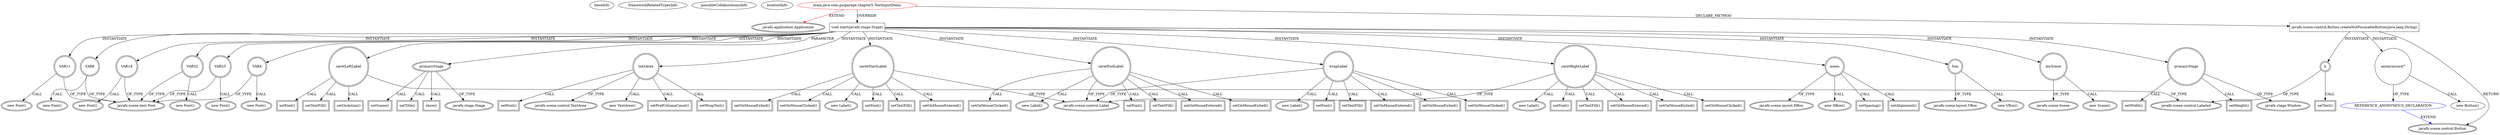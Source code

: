 digraph {
baseInfo[graphId=2867,category="extension_graph",isAnonymous=false,possibleRelation=true]
frameworkRelatedTypesInfo[0="javafx.application.Application"]
possibleCollaborationsInfo[0="2867~CLIENT_METHOD_DECLARATION-INSTANTIATION-~javafx.application.Application ~javafx.scene.control.Button ~false~true"]
locationInfo[projectName="guigarage-mastering-javafx-controls",filePath="/guigarage-mastering-javafx-controls/mastering-javafx-controls-master/src/main/java/com/guigarage/chapter5/TextInputDemo.java",contextSignature="TextInputDemo",graphId="2867"]
0[label="main.java.com.guigarage.chapter5.TextInputDemo",vertexType="ROOT_CLIENT_CLASS_DECLARATION",isFrameworkType=false,color=red]
1[label="javafx.application.Application",vertexType="FRAMEWORK_CLASS_TYPE",isFrameworkType=true,peripheries=2]
2[label="void start(javafx.stage.Stage)",vertexType="OVERRIDING_METHOD_DECLARATION",isFrameworkType=false,shape=box]
3[label="primaryStage",vertexType="PARAMETER_DECLARATION",isFrameworkType=true,peripheries=2]
4[label="javafx.stage.Stage",vertexType="FRAMEWORK_CLASS_TYPE",isFrameworkType=true,peripheries=2]
6[label="textArea",vertexType="VARIABLE_EXPRESION",isFrameworkType=true,peripheries=2,shape=circle]
7[label="javafx.scene.control.TextArea",vertexType="FRAMEWORK_CLASS_TYPE",isFrameworkType=true,peripheries=2]
5[label="new TextArea()",vertexType="CONSTRUCTOR_CALL",isFrameworkType=true,peripheries=2]
9[label="setPrefColumnCount()",vertexType="INSIDE_CALL",isFrameworkType=true,peripheries=2,shape=box]
11[label="setWrapText()",vertexType="INSIDE_CALL",isFrameworkType=true,peripheries=2,shape=box]
13[label="setFont()",vertexType="INSIDE_CALL",isFrameworkType=true,peripheries=2,shape=box]
15[label="VAR4",vertexType="VARIABLE_EXPRESION",isFrameworkType=true,peripheries=2,shape=circle]
16[label="javafx.scene.text.Font",vertexType="FRAMEWORK_CLASS_TYPE",isFrameworkType=true,peripheries=2]
14[label="new Font()",vertexType="CONSTRUCTOR_CALL",isFrameworkType=true,peripheries=2]
17[label="caretLeftLabel",vertexType="VARIABLE_EXPRESION",isFrameworkType=true,peripheries=2,shape=circle]
19[label="javafx.scene.control.Labeled",vertexType="FRAMEWORK_CLASS_TYPE",isFrameworkType=true,peripheries=2]
18[label="setFont()",vertexType="INSIDE_CALL",isFrameworkType=true,peripheries=2,shape=box]
21[label="VAR6",vertexType="VARIABLE_EXPRESION",isFrameworkType=true,peripheries=2,shape=circle]
20[label="new Font()",vertexType="CONSTRUCTOR_CALL",isFrameworkType=true,peripheries=2]
24[label="setTextFill()",vertexType="INSIDE_CALL",isFrameworkType=true,peripheries=2,shape=box]
26[label="setOnAction()",vertexType="INSIDE_CALL",isFrameworkType=true,peripheries=2,shape=box]
28[label="caretRightLabel",vertexType="VARIABLE_EXPRESION",isFrameworkType=true,peripheries=2,shape=circle]
29[label="javafx.scene.control.Label",vertexType="FRAMEWORK_CLASS_TYPE",isFrameworkType=true,peripheries=2]
27[label="new Label()",vertexType="CONSTRUCTOR_CALL",isFrameworkType=true,peripheries=2]
31[label="setFont()",vertexType="INSIDE_CALL",isFrameworkType=true,peripheries=2,shape=box]
33[label="VAR11",vertexType="VARIABLE_EXPRESION",isFrameworkType=true,peripheries=2,shape=circle]
32[label="new Font()",vertexType="CONSTRUCTOR_CALL",isFrameworkType=true,peripheries=2]
36[label="setTextFill()",vertexType="INSIDE_CALL",isFrameworkType=true,peripheries=2,shape=box]
38[label="setOnMouseEntered()",vertexType="INSIDE_CALL",isFrameworkType=true,peripheries=2,shape=box]
40[label="setOnMouseExited()",vertexType="INSIDE_CALL",isFrameworkType=true,peripheries=2,shape=box]
42[label="setOnMouseClicked()",vertexType="INSIDE_CALL",isFrameworkType=true,peripheries=2,shape=box]
44[label="caretStartLabel",vertexType="VARIABLE_EXPRESION",isFrameworkType=true,peripheries=2,shape=circle]
43[label="new Label()",vertexType="CONSTRUCTOR_CALL",isFrameworkType=true,peripheries=2]
47[label="setFont()",vertexType="INSIDE_CALL",isFrameworkType=true,peripheries=2,shape=box]
49[label="VAR18",vertexType="VARIABLE_EXPRESION",isFrameworkType=true,peripheries=2,shape=circle]
48[label="new Font()",vertexType="CONSTRUCTOR_CALL",isFrameworkType=true,peripheries=2]
52[label="setTextFill()",vertexType="INSIDE_CALL",isFrameworkType=true,peripheries=2,shape=box]
54[label="setOnMouseEntered()",vertexType="INSIDE_CALL",isFrameworkType=true,peripheries=2,shape=box]
56[label="setOnMouseExited()",vertexType="INSIDE_CALL",isFrameworkType=true,peripheries=2,shape=box]
58[label="setOnMouseClicked()",vertexType="INSIDE_CALL",isFrameworkType=true,peripheries=2,shape=box]
60[label="caretEndLabel",vertexType="VARIABLE_EXPRESION",isFrameworkType=true,peripheries=2,shape=circle]
59[label="new Label()",vertexType="CONSTRUCTOR_CALL",isFrameworkType=true,peripheries=2]
63[label="setFont()",vertexType="INSIDE_CALL",isFrameworkType=true,peripheries=2,shape=box]
65[label="VAR25",vertexType="VARIABLE_EXPRESION",isFrameworkType=true,peripheries=2,shape=circle]
64[label="new Font()",vertexType="CONSTRUCTOR_CALL",isFrameworkType=true,peripheries=2]
68[label="setTextFill()",vertexType="INSIDE_CALL",isFrameworkType=true,peripheries=2,shape=box]
70[label="setOnMouseEntered()",vertexType="INSIDE_CALL",isFrameworkType=true,peripheries=2,shape=box]
72[label="setOnMouseExited()",vertexType="INSIDE_CALL",isFrameworkType=true,peripheries=2,shape=box]
74[label="setOnMouseClicked()",vertexType="INSIDE_CALL",isFrameworkType=true,peripheries=2,shape=box]
76[label="wrapLabel",vertexType="VARIABLE_EXPRESION",isFrameworkType=true,peripheries=2,shape=circle]
75[label="new Label()",vertexType="CONSTRUCTOR_CALL",isFrameworkType=true,peripheries=2]
79[label="setFont()",vertexType="INSIDE_CALL",isFrameworkType=true,peripheries=2,shape=box]
81[label="VAR32",vertexType="VARIABLE_EXPRESION",isFrameworkType=true,peripheries=2,shape=circle]
80[label="new Font()",vertexType="CONSTRUCTOR_CALL",isFrameworkType=true,peripheries=2]
84[label="setTextFill()",vertexType="INSIDE_CALL",isFrameworkType=true,peripheries=2,shape=box]
86[label="setOnMouseEntered()",vertexType="INSIDE_CALL",isFrameworkType=true,peripheries=2,shape=box]
88[label="setOnMouseExited()",vertexType="INSIDE_CALL",isFrameworkType=true,peripheries=2,shape=box]
90[label="setOnMouseClicked()",vertexType="INSIDE_CALL",isFrameworkType=true,peripheries=2,shape=box]
92[label="menu",vertexType="VARIABLE_EXPRESION",isFrameworkType=true,peripheries=2,shape=circle]
93[label="javafx.scene.layout.HBox",vertexType="FRAMEWORK_CLASS_TYPE",isFrameworkType=true,peripheries=2]
91[label="new HBox()",vertexType="CONSTRUCTOR_CALL",isFrameworkType=true,peripheries=2]
95[label="setSpacing()",vertexType="INSIDE_CALL",isFrameworkType=true,peripheries=2,shape=box]
97[label="setAlignment()",vertexType="INSIDE_CALL",isFrameworkType=true,peripheries=2,shape=box]
99[label="box",vertexType="VARIABLE_EXPRESION",isFrameworkType=true,peripheries=2,shape=circle]
100[label="javafx.scene.layout.VBox",vertexType="FRAMEWORK_CLASS_TYPE",isFrameworkType=true,peripheries=2]
98[label="new VBox()",vertexType="CONSTRUCTOR_CALL",isFrameworkType=true,peripheries=2]
102[label="myScene",vertexType="VARIABLE_EXPRESION",isFrameworkType=true,peripheries=2,shape=circle]
103[label="javafx.scene.Scene",vertexType="FRAMEWORK_CLASS_TYPE",isFrameworkType=true,peripheries=2]
101[label="new Scene()",vertexType="CONSTRUCTOR_CALL",isFrameworkType=true,peripheries=2]
105[label="setScene()",vertexType="INSIDE_CALL",isFrameworkType=true,peripheries=2,shape=box]
107[label="setTitle()",vertexType="INSIDE_CALL",isFrameworkType=true,peripheries=2,shape=box]
108[label="primaryStage",vertexType="VARIABLE_EXPRESION",isFrameworkType=true,peripheries=2,shape=circle]
110[label="javafx.stage.Window",vertexType="FRAMEWORK_CLASS_TYPE",isFrameworkType=true,peripheries=2]
109[label="setWidth()",vertexType="INSIDE_CALL",isFrameworkType=true,peripheries=2,shape=box]
112[label="setHeight()",vertexType="INSIDE_CALL",isFrameworkType=true,peripheries=2,shape=box]
114[label="show()",vertexType="INSIDE_CALL",isFrameworkType=true,peripheries=2,shape=box]
115[label="javafx.scene.control.Button createNotFocusableButton(java.lang.String)",vertexType="CLIENT_METHOD_DECLARATION",isFrameworkType=false,shape=box]
116[label="javafx.scene.control.Button",vertexType="FRAMEWORK_CLASS_TYPE",isFrameworkType=true,peripheries=2]
118[label="anonymous47",vertexType="VARIABLE_EXPRESION",isFrameworkType=false,shape=circle]
119[label="REFERENCE_ANONYMOUS_DECLARATION",vertexType="REFERENCE_ANONYMOUS_DECLARATION",isFrameworkType=false,color=blue]
117[label="new Button()",vertexType="CONSTRUCTOR_CALL",isFrameworkType=false]
121[label="b",vertexType="VARIABLE_EXPRESION",isFrameworkType=true,peripheries=2,shape=circle]
122[label="setText()",vertexType="INSIDE_CALL",isFrameworkType=true,peripheries=2,shape=box]
0->1[label="EXTEND",color=red]
0->2[label="OVERRIDE"]
3->4[label="OF_TYPE"]
2->3[label="PARAMETER"]
2->6[label="INSTANTIATE"]
6->7[label="OF_TYPE"]
6->5[label="CALL"]
6->9[label="CALL"]
6->11[label="CALL"]
6->13[label="CALL"]
2->15[label="INSTANTIATE"]
15->16[label="OF_TYPE"]
15->14[label="CALL"]
2->17[label="INSTANTIATE"]
17->19[label="OF_TYPE"]
17->18[label="CALL"]
2->21[label="INSTANTIATE"]
21->16[label="OF_TYPE"]
21->20[label="CALL"]
17->24[label="CALL"]
17->26[label="CALL"]
2->28[label="INSTANTIATE"]
28->29[label="OF_TYPE"]
28->27[label="CALL"]
28->31[label="CALL"]
2->33[label="INSTANTIATE"]
33->16[label="OF_TYPE"]
33->32[label="CALL"]
28->36[label="CALL"]
28->38[label="CALL"]
28->40[label="CALL"]
28->42[label="CALL"]
2->44[label="INSTANTIATE"]
44->29[label="OF_TYPE"]
44->43[label="CALL"]
44->47[label="CALL"]
2->49[label="INSTANTIATE"]
49->16[label="OF_TYPE"]
49->48[label="CALL"]
44->52[label="CALL"]
44->54[label="CALL"]
44->56[label="CALL"]
44->58[label="CALL"]
2->60[label="INSTANTIATE"]
60->29[label="OF_TYPE"]
60->59[label="CALL"]
60->63[label="CALL"]
2->65[label="INSTANTIATE"]
65->16[label="OF_TYPE"]
65->64[label="CALL"]
60->68[label="CALL"]
60->70[label="CALL"]
60->72[label="CALL"]
60->74[label="CALL"]
2->76[label="INSTANTIATE"]
76->29[label="OF_TYPE"]
76->75[label="CALL"]
76->79[label="CALL"]
2->81[label="INSTANTIATE"]
81->16[label="OF_TYPE"]
81->80[label="CALL"]
76->84[label="CALL"]
76->86[label="CALL"]
76->88[label="CALL"]
76->90[label="CALL"]
2->92[label="INSTANTIATE"]
92->93[label="OF_TYPE"]
92->91[label="CALL"]
92->95[label="CALL"]
92->97[label="CALL"]
2->99[label="INSTANTIATE"]
99->100[label="OF_TYPE"]
99->98[label="CALL"]
2->102[label="INSTANTIATE"]
102->103[label="OF_TYPE"]
102->101[label="CALL"]
3->105[label="CALL"]
3->107[label="CALL"]
2->108[label="INSTANTIATE"]
108->110[label="OF_TYPE"]
108->109[label="CALL"]
108->112[label="CALL"]
3->114[label="CALL"]
0->115[label="DECLARE_METHOD"]
115->116[label="RETURN"]
115->118[label="INSTANTIATE"]
119->116[label="EXTEND",color=blue]
118->119[label="OF_TYPE"]
118->117[label="CALL"]
115->121[label="INSTANTIATE"]
121->19[label="OF_TYPE"]
121->122[label="CALL"]
}
